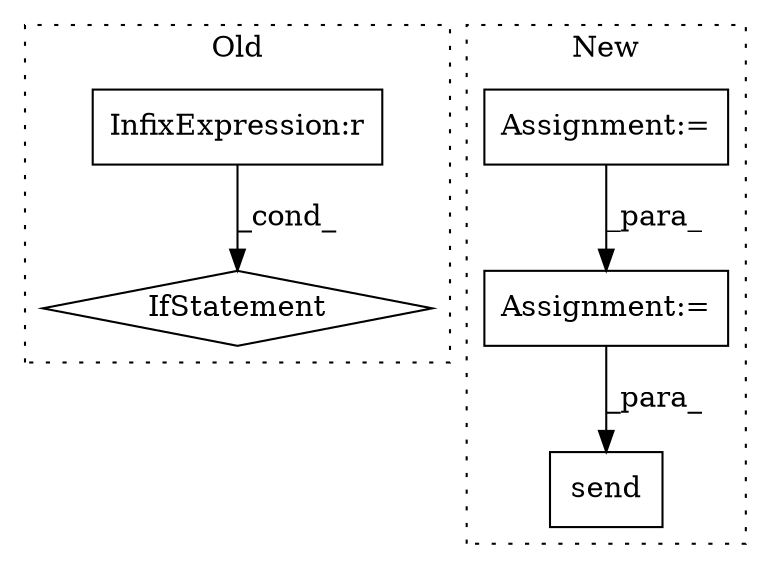 digraph G {
subgraph cluster0 {
1 [label="IfStatement" a="25" s="3231,3257" l="4,2" shape="diamond"];
5 [label="InfixExpression:r" a="27" s="3245" l="4" shape="box"];
label = "Old";
style="dotted";
}
subgraph cluster1 {
2 [label="send" a="32" s="3460,3481" l="5,1" shape="box"];
3 [label="Assignment:=" a="7" s="3228" l="1" shape="box"];
4 [label="Assignment:=" a="7" s="3316" l="1" shape="box"];
label = "New";
style="dotted";
}
3 -> 4 [label="_para_"];
4 -> 2 [label="_para_"];
5 -> 1 [label="_cond_"];
}